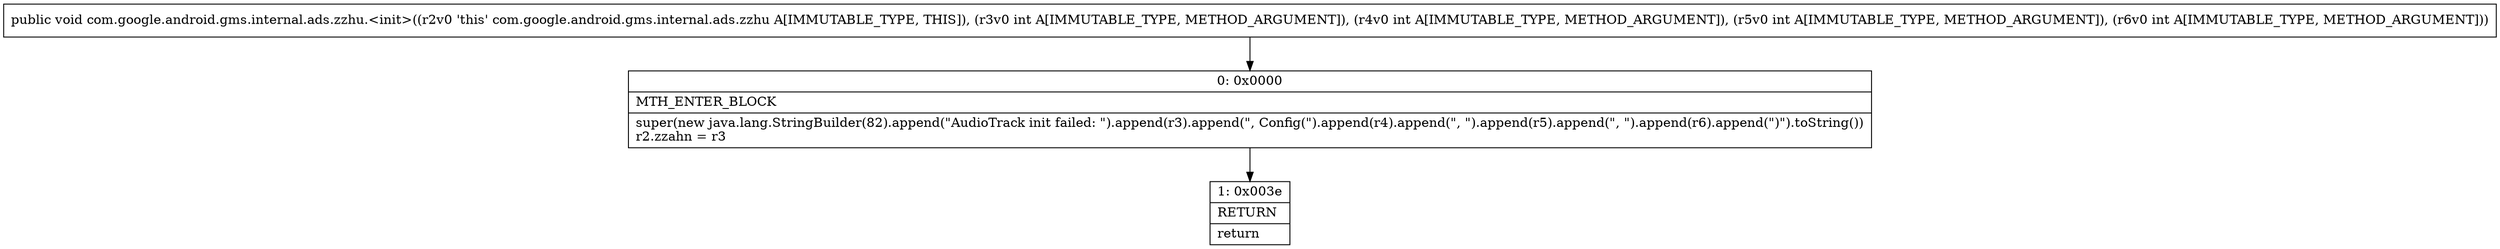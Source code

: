 digraph "CFG forcom.google.android.gms.internal.ads.zzhu.\<init\>(IIII)V" {
Node_0 [shape=record,label="{0\:\ 0x0000|MTH_ENTER_BLOCK\l|super(new java.lang.StringBuilder(82).append(\"AudioTrack init failed: \").append(r3).append(\", Config(\").append(r4).append(\", \").append(r5).append(\", \").append(r6).append(\")\").toString())\lr2.zzahn = r3\l}"];
Node_1 [shape=record,label="{1\:\ 0x003e|RETURN\l|return\l}"];
MethodNode[shape=record,label="{public void com.google.android.gms.internal.ads.zzhu.\<init\>((r2v0 'this' com.google.android.gms.internal.ads.zzhu A[IMMUTABLE_TYPE, THIS]), (r3v0 int A[IMMUTABLE_TYPE, METHOD_ARGUMENT]), (r4v0 int A[IMMUTABLE_TYPE, METHOD_ARGUMENT]), (r5v0 int A[IMMUTABLE_TYPE, METHOD_ARGUMENT]), (r6v0 int A[IMMUTABLE_TYPE, METHOD_ARGUMENT])) }"];
MethodNode -> Node_0;
Node_0 -> Node_1;
}

